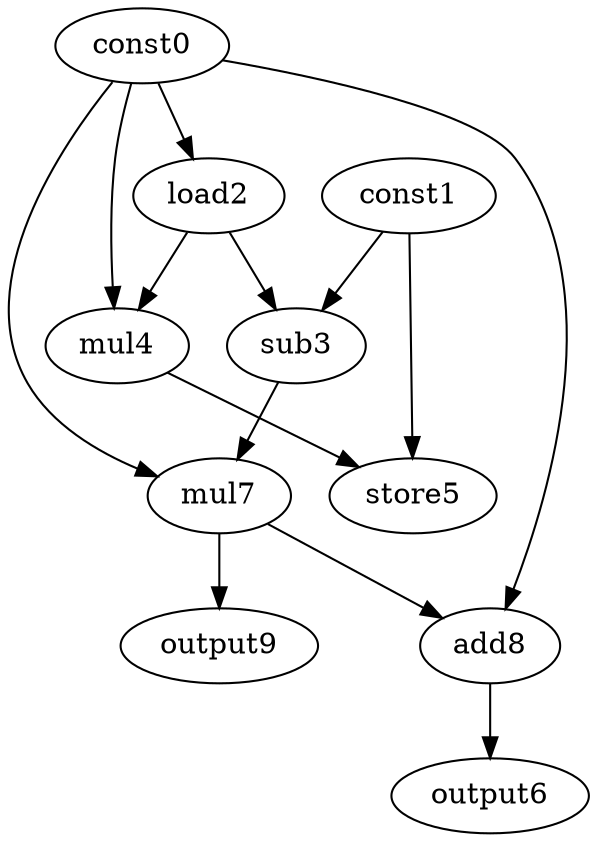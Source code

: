 digraph G { 
const0[opcode=const]; 
const1[opcode=const]; 
load2[opcode=load]; 
sub3[opcode=sub]; 
mul4[opcode=mul]; 
store5[opcode=store]; 
output6[opcode=output]; 
mul7[opcode=mul]; 
add8[opcode=add]; 
output9[opcode=output]; 
const0->load2[operand=0];
const1->sub3[operand=0];
load2->sub3[operand=1];
const0->mul4[operand=0];
load2->mul4[operand=1];
const1->store5[operand=0];
mul4->store5[operand=1];
const0->mul7[operand=0];
sub3->mul7[operand=1];
const0->add8[operand=0];
mul7->add8[operand=1];
mul7->output9[operand=0];
add8->output6[operand=0];
}
